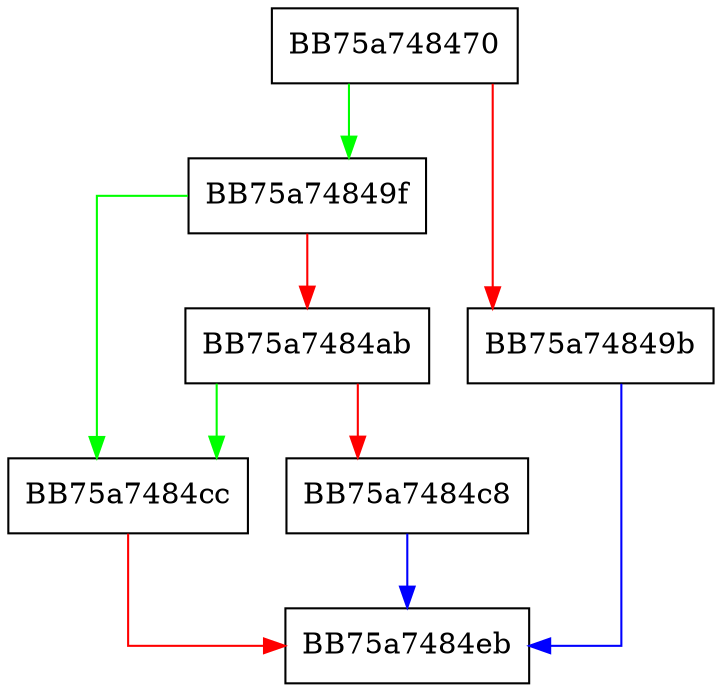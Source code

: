 digraph ResetDetection {
  node [shape="box"];
  graph [splines=ortho];
  BB75a748470 -> BB75a74849f [color="green"];
  BB75a748470 -> BB75a74849b [color="red"];
  BB75a74849b -> BB75a7484eb [color="blue"];
  BB75a74849f -> BB75a7484cc [color="green"];
  BB75a74849f -> BB75a7484ab [color="red"];
  BB75a7484ab -> BB75a7484cc [color="green"];
  BB75a7484ab -> BB75a7484c8 [color="red"];
  BB75a7484c8 -> BB75a7484eb [color="blue"];
  BB75a7484cc -> BB75a7484eb [color="red"];
}